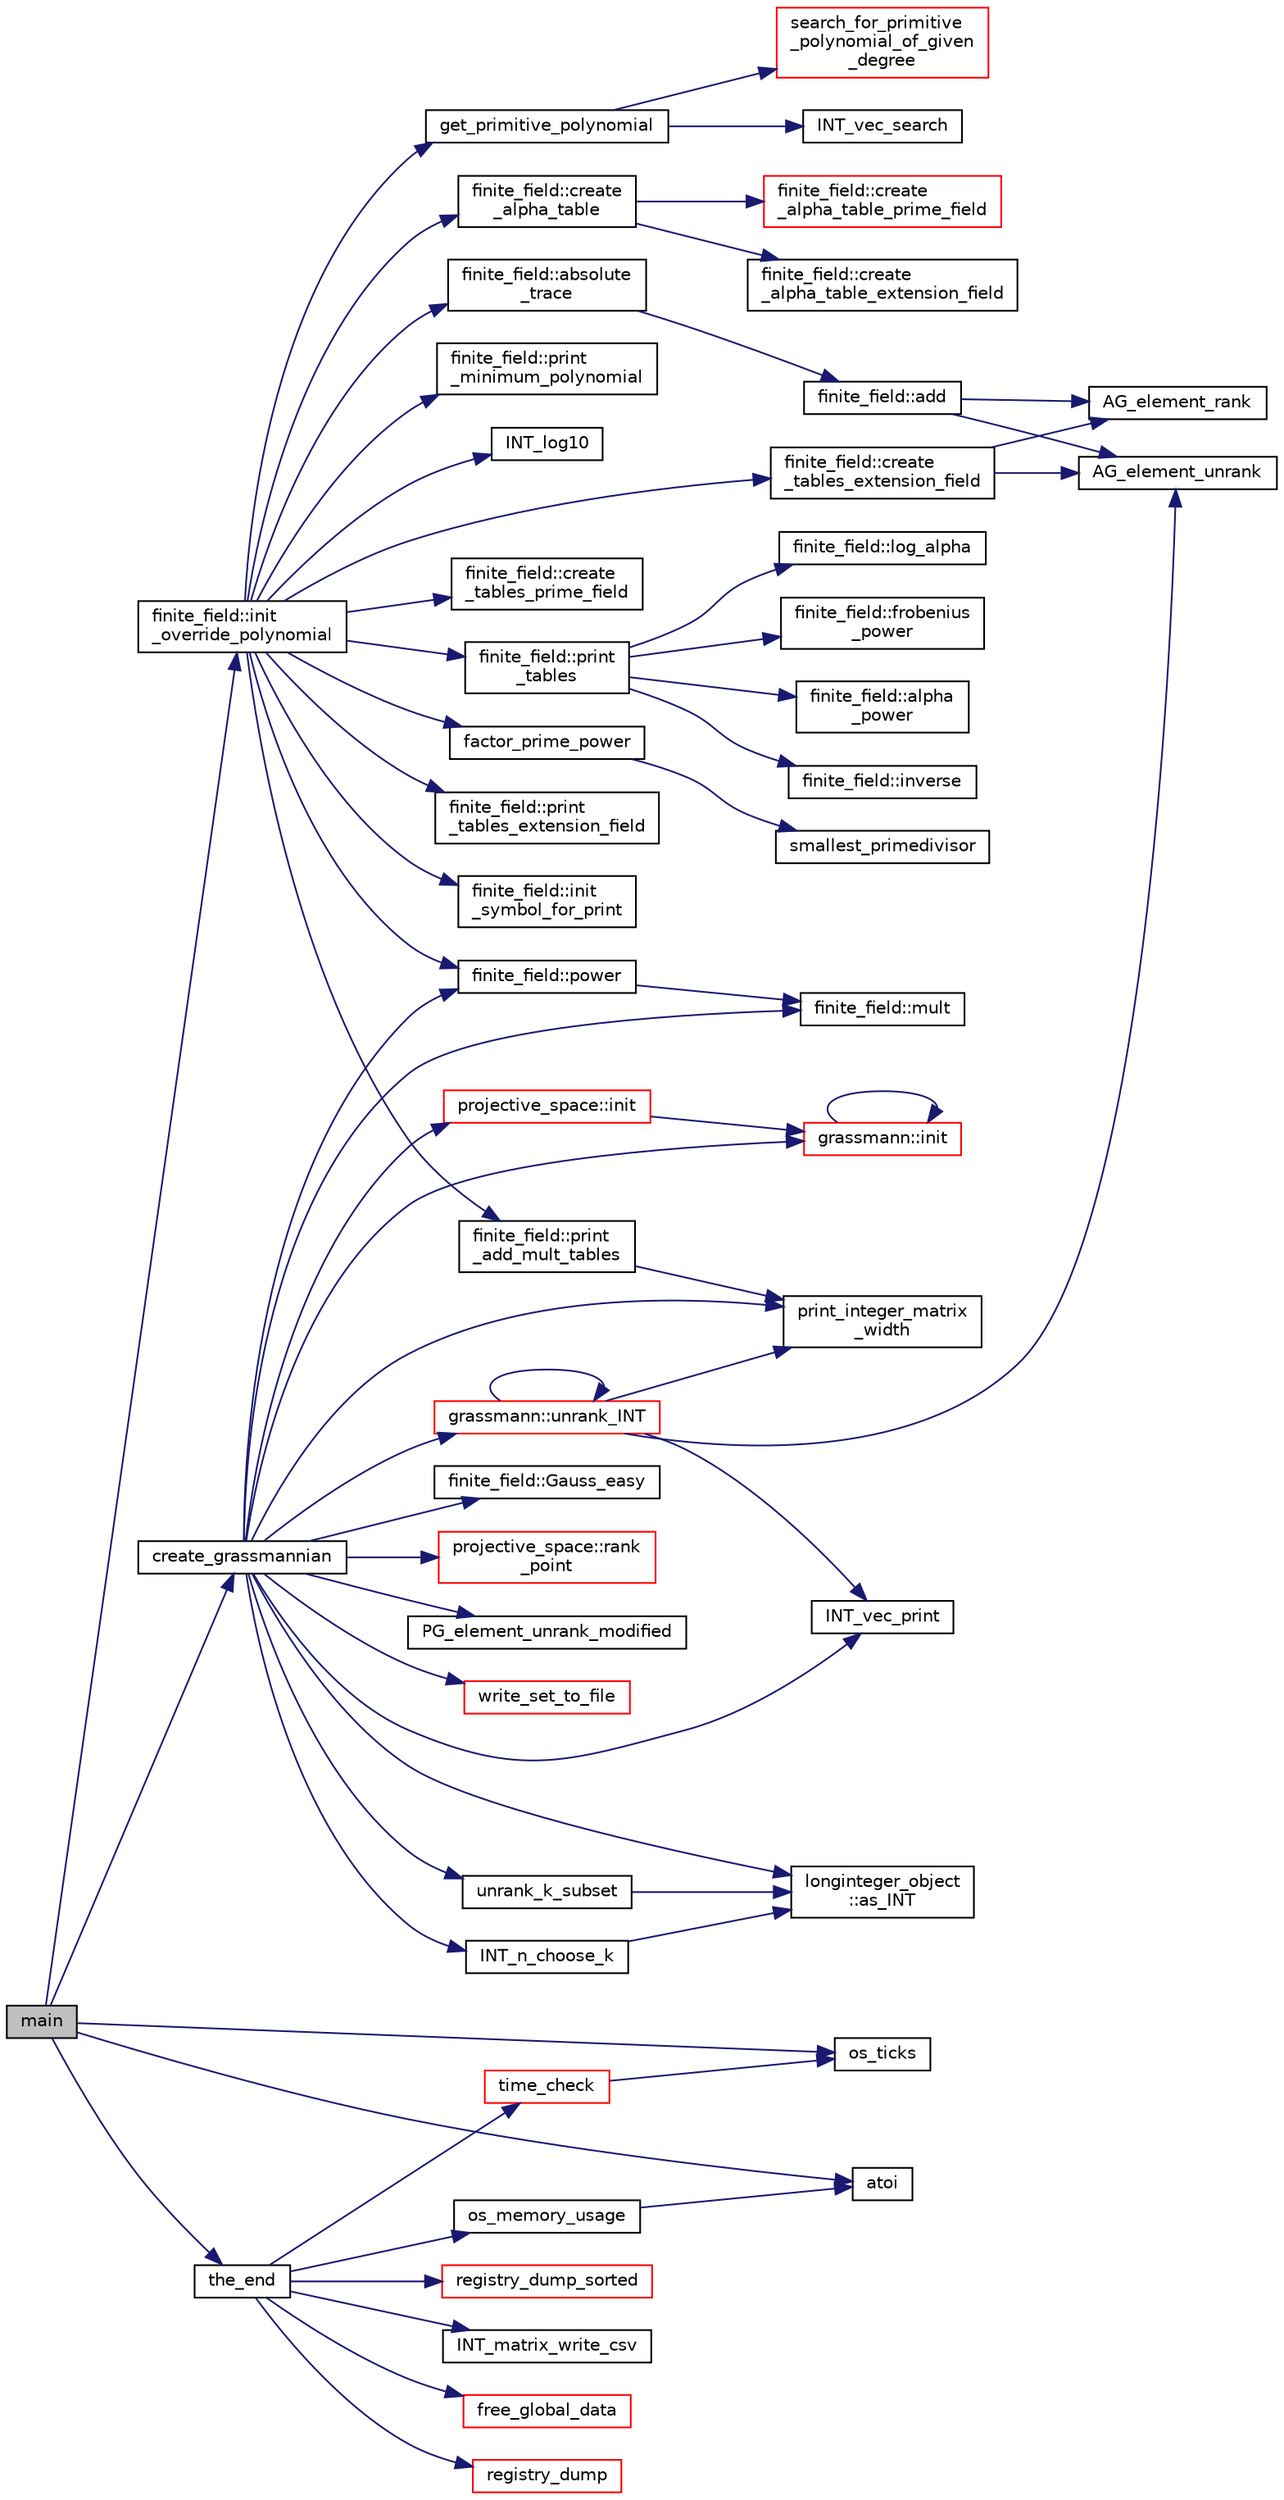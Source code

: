 digraph "main"
{
  edge [fontname="Helvetica",fontsize="10",labelfontname="Helvetica",labelfontsize="10"];
  node [fontname="Helvetica",fontsize="10",shape=record];
  rankdir="LR";
  Node46 [label="main",height=0.2,width=0.4,color="black", fillcolor="grey75", style="filled", fontcolor="black"];
  Node46 -> Node47 [color="midnightblue",fontsize="10",style="solid",fontname="Helvetica"];
  Node47 [label="os_ticks",height=0.2,width=0.4,color="black", fillcolor="white", style="filled",URL="$d5/db4/io__and__os_8h.html#a3da6d2b09e35d569adb7101dffcb5224"];
  Node46 -> Node48 [color="midnightblue",fontsize="10",style="solid",fontname="Helvetica"];
  Node48 [label="atoi",height=0.2,width=0.4,color="black", fillcolor="white", style="filled",URL="$d9/d60/discreta_8h.html#ad0ac71cbcb495289e474437d6b7d7fac"];
  Node46 -> Node49 [color="midnightblue",fontsize="10",style="solid",fontname="Helvetica"];
  Node49 [label="finite_field::init\l_override_polynomial",height=0.2,width=0.4,color="black", fillcolor="white", style="filled",URL="$df/d5a/classfinite__field.html#a39a40b052f326a05c5a1e6b13572f3e5"];
  Node49 -> Node50 [color="midnightblue",fontsize="10",style="solid",fontname="Helvetica"];
  Node50 [label="factor_prime_power",height=0.2,width=0.4,color="black", fillcolor="white", style="filled",URL="$de/dc5/algebra__and__number__theory_8h.html#af87166fad1e9b91458c714e90f8cd399"];
  Node50 -> Node51 [color="midnightblue",fontsize="10",style="solid",fontname="Helvetica"];
  Node51 [label="smallest_primedivisor",height=0.2,width=0.4,color="black", fillcolor="white", style="filled",URL="$df/dda/number__theory_8_c.html#a89238384b70e5f0f19ac179ca88d468d"];
  Node49 -> Node52 [color="midnightblue",fontsize="10",style="solid",fontname="Helvetica"];
  Node52 [label="finite_field::init\l_symbol_for_print",height=0.2,width=0.4,color="black", fillcolor="white", style="filled",URL="$df/d5a/classfinite__field.html#ac3ac8778d3162ccee0b3c5764127a92e"];
  Node49 -> Node53 [color="midnightblue",fontsize="10",style="solid",fontname="Helvetica"];
  Node53 [label="get_primitive_polynomial",height=0.2,width=0.4,color="black", fillcolor="white", style="filled",URL="$de/dc5/algebra__and__number__theory_8h.html#a208ece81c99403683f588d02defd74a7"];
  Node53 -> Node54 [color="midnightblue",fontsize="10",style="solid",fontname="Helvetica"];
  Node54 [label="INT_vec_search",height=0.2,width=0.4,color="black", fillcolor="white", style="filled",URL="$d5/de2/foundations_2data__structures_2data__structures_8h.html#ad103ef2316a1f671bdb68fd9cd9ba945"];
  Node53 -> Node55 [color="midnightblue",fontsize="10",style="solid",fontname="Helvetica"];
  Node55 [label="search_for_primitive\l_polynomial_of_given\l_degree",height=0.2,width=0.4,color="red", fillcolor="white", style="filled",URL="$da/da9/galois__global_8_c.html#a5f70384bd08b74ef6f9e0f8663d0f286"];
  Node49 -> Node57 [color="midnightblue",fontsize="10",style="solid",fontname="Helvetica"];
  Node57 [label="finite_field::print\l_minimum_polynomial",height=0.2,width=0.4,color="black", fillcolor="white", style="filled",URL="$df/d5a/classfinite__field.html#a6d58c4c06994e9637385ff69943f13cb"];
  Node49 -> Node58 [color="midnightblue",fontsize="10",style="solid",fontname="Helvetica"];
  Node58 [label="INT_log10",height=0.2,width=0.4,color="black", fillcolor="white", style="filled",URL="$de/dc5/algebra__and__number__theory_8h.html#a98bc0a6c562370a355165d2538dac250"];
  Node49 -> Node59 [color="midnightblue",fontsize="10",style="solid",fontname="Helvetica"];
  Node59 [label="finite_field::create\l_alpha_table",height=0.2,width=0.4,color="black", fillcolor="white", style="filled",URL="$df/d5a/classfinite__field.html#a33e052044b18cf8dc31e6fbffbb1f0db"];
  Node59 -> Node60 [color="midnightblue",fontsize="10",style="solid",fontname="Helvetica"];
  Node60 [label="finite_field::create\l_alpha_table_extension_field",height=0.2,width=0.4,color="black", fillcolor="white", style="filled",URL="$df/d5a/classfinite__field.html#ac7dea38ff2bb99e41863832e4a468947"];
  Node59 -> Node61 [color="midnightblue",fontsize="10",style="solid",fontname="Helvetica"];
  Node61 [label="finite_field::create\l_alpha_table_prime_field",height=0.2,width=0.4,color="red", fillcolor="white", style="filled",URL="$df/d5a/classfinite__field.html#a467585ef59e1cbd89735e517457fbedc"];
  Node49 -> Node63 [color="midnightblue",fontsize="10",style="solid",fontname="Helvetica"];
  Node63 [label="finite_field::create\l_tables_prime_field",height=0.2,width=0.4,color="black", fillcolor="white", style="filled",URL="$df/d5a/classfinite__field.html#a811a41cf0e334c7c05725afa19d79b7a"];
  Node49 -> Node64 [color="midnightblue",fontsize="10",style="solid",fontname="Helvetica"];
  Node64 [label="finite_field::create\l_tables_extension_field",height=0.2,width=0.4,color="black", fillcolor="white", style="filled",URL="$df/d5a/classfinite__field.html#ac5067ade796759e81d55cd3d434f8512"];
  Node64 -> Node65 [color="midnightblue",fontsize="10",style="solid",fontname="Helvetica"];
  Node65 [label="AG_element_unrank",height=0.2,width=0.4,color="black", fillcolor="white", style="filled",URL="$d4/d67/geometry_8h.html#a4a33b86c87b2879b97cfa1327abe2885"];
  Node64 -> Node66 [color="midnightblue",fontsize="10",style="solid",fontname="Helvetica"];
  Node66 [label="AG_element_rank",height=0.2,width=0.4,color="black", fillcolor="white", style="filled",URL="$d4/d67/geometry_8h.html#ab2ac908d07dd8038fd996e26bdc75c17"];
  Node49 -> Node67 [color="midnightblue",fontsize="10",style="solid",fontname="Helvetica"];
  Node67 [label="finite_field::print\l_add_mult_tables",height=0.2,width=0.4,color="black", fillcolor="white", style="filled",URL="$df/d5a/classfinite__field.html#ac4f687830f2953f9f7568c541e3e91c7"];
  Node67 -> Node68 [color="midnightblue",fontsize="10",style="solid",fontname="Helvetica"];
  Node68 [label="print_integer_matrix\l_width",height=0.2,width=0.4,color="black", fillcolor="white", style="filled",URL="$d5/db4/io__and__os_8h.html#aa78f3e73fc2179251bd15adbcc31573f"];
  Node49 -> Node69 [color="midnightblue",fontsize="10",style="solid",fontname="Helvetica"];
  Node69 [label="finite_field::power",height=0.2,width=0.4,color="black", fillcolor="white", style="filled",URL="$df/d5a/classfinite__field.html#a0437871b8f775f0b2d589188d9ad7e61"];
  Node69 -> Node70 [color="midnightblue",fontsize="10",style="solid",fontname="Helvetica"];
  Node70 [label="finite_field::mult",height=0.2,width=0.4,color="black", fillcolor="white", style="filled",URL="$df/d5a/classfinite__field.html#a24fb5917aa6d4d656fd855b7f44a13b0"];
  Node49 -> Node71 [color="midnightblue",fontsize="10",style="solid",fontname="Helvetica"];
  Node71 [label="finite_field::absolute\l_trace",height=0.2,width=0.4,color="black", fillcolor="white", style="filled",URL="$df/d5a/classfinite__field.html#a7c479f80ec77e646db13d175fb29325f"];
  Node71 -> Node72 [color="midnightblue",fontsize="10",style="solid",fontname="Helvetica"];
  Node72 [label="finite_field::add",height=0.2,width=0.4,color="black", fillcolor="white", style="filled",URL="$df/d5a/classfinite__field.html#a8f12328a27500f3c7be0c849ebbc9d14"];
  Node72 -> Node65 [color="midnightblue",fontsize="10",style="solid",fontname="Helvetica"];
  Node72 -> Node66 [color="midnightblue",fontsize="10",style="solid",fontname="Helvetica"];
  Node49 -> Node73 [color="midnightblue",fontsize="10",style="solid",fontname="Helvetica"];
  Node73 [label="finite_field::print\l_tables_extension_field",height=0.2,width=0.4,color="black", fillcolor="white", style="filled",URL="$df/d5a/classfinite__field.html#a026b98a814f71c1bfbd6905abb295ee8"];
  Node49 -> Node74 [color="midnightblue",fontsize="10",style="solid",fontname="Helvetica"];
  Node74 [label="finite_field::print\l_tables",height=0.2,width=0.4,color="black", fillcolor="white", style="filled",URL="$df/d5a/classfinite__field.html#aa0bddbd3f44fb6012a198bfc3d0551fc"];
  Node74 -> Node75 [color="midnightblue",fontsize="10",style="solid",fontname="Helvetica"];
  Node75 [label="finite_field::inverse",height=0.2,width=0.4,color="black", fillcolor="white", style="filled",URL="$df/d5a/classfinite__field.html#a69f2a12c01e70b7ce2d115c5221c9cdd"];
  Node74 -> Node76 [color="midnightblue",fontsize="10",style="solid",fontname="Helvetica"];
  Node76 [label="finite_field::log_alpha",height=0.2,width=0.4,color="black", fillcolor="white", style="filled",URL="$df/d5a/classfinite__field.html#a446a83ae0d281ddf44215626f0097305"];
  Node74 -> Node77 [color="midnightblue",fontsize="10",style="solid",fontname="Helvetica"];
  Node77 [label="finite_field::frobenius\l_power",height=0.2,width=0.4,color="black", fillcolor="white", style="filled",URL="$df/d5a/classfinite__field.html#aec23e43aaefc0ed601cdfa3139496a92"];
  Node74 -> Node78 [color="midnightblue",fontsize="10",style="solid",fontname="Helvetica"];
  Node78 [label="finite_field::alpha\l_power",height=0.2,width=0.4,color="black", fillcolor="white", style="filled",URL="$df/d5a/classfinite__field.html#aa1d31b58f7fe2798e20f74890ae29c51"];
  Node46 -> Node79 [color="midnightblue",fontsize="10",style="solid",fontname="Helvetica"];
  Node79 [label="create_grassmannian",height=0.2,width=0.4,color="black", fillcolor="white", style="filled",URL="$d9/d3a/make__grassmannian_8_c.html#adabd515cf859c5600117fe5be3e5e868"];
  Node79 -> Node80 [color="midnightblue",fontsize="10",style="solid",fontname="Helvetica"];
  Node80 [label="INT_n_choose_k",height=0.2,width=0.4,color="black", fillcolor="white", style="filled",URL="$d2/d7c/combinatorics_8_c.html#aa74adc702e59feadb839f44c0aaec8f6"];
  Node80 -> Node81 [color="midnightblue",fontsize="10",style="solid",fontname="Helvetica"];
  Node81 [label="longinteger_object\l::as_INT",height=0.2,width=0.4,color="black", fillcolor="white", style="filled",URL="$dd/d7e/classlonginteger__object.html#afb992d4679a6741acc63c8bcba27971e"];
  Node79 -> Node82 [color="midnightblue",fontsize="10",style="solid",fontname="Helvetica"];
  Node82 [label="projective_space::init",height=0.2,width=0.4,color="red", fillcolor="white", style="filled",URL="$d2/d17/classprojective__space.html#a8a1efa40df92744519365f82e4740dab"];
  Node82 -> Node83 [color="midnightblue",fontsize="10",style="solid",fontname="Helvetica"];
  Node83 [label="grassmann::init",height=0.2,width=0.4,color="red", fillcolor="white", style="filled",URL="$df/d02/classgrassmann.html#a2e8cf7b9f203254493d7c2607c17d498"];
  Node83 -> Node83 [color="midnightblue",fontsize="10",style="solid",fontname="Helvetica"];
  Node79 -> Node83 [color="midnightblue",fontsize="10",style="solid",fontname="Helvetica"];
  Node79 -> Node81 [color="midnightblue",fontsize="10",style="solid",fontname="Helvetica"];
  Node79 -> Node94 [color="midnightblue",fontsize="10",style="solid",fontname="Helvetica"];
  Node94 [label="grassmann::unrank_INT",height=0.2,width=0.4,color="red", fillcolor="white", style="filled",URL="$df/d02/classgrassmann.html#a32079405b95a6da2ba1420567d762d64"];
  Node94 -> Node65 [color="midnightblue",fontsize="10",style="solid",fontname="Helvetica"];
  Node94 -> Node89 [color="midnightblue",fontsize="10",style="solid",fontname="Helvetica"];
  Node89 [label="INT_vec_print",height=0.2,width=0.4,color="black", fillcolor="white", style="filled",URL="$df/dbf/sajeeb_8_c.html#a79a5901af0b47dd0d694109543c027fe"];
  Node94 -> Node94 [color="midnightblue",fontsize="10",style="solid",fontname="Helvetica"];
  Node94 -> Node68 [color="midnightblue",fontsize="10",style="solid",fontname="Helvetica"];
  Node79 -> Node68 [color="midnightblue",fontsize="10",style="solid",fontname="Helvetica"];
  Node79 -> Node111 [color="midnightblue",fontsize="10",style="solid",fontname="Helvetica"];
  Node111 [label="unrank_k_subset",height=0.2,width=0.4,color="black", fillcolor="white", style="filled",URL="$d2/d7c/combinatorics_8_c.html#a709dbec12f4da5bb02b9352d45a2c77d"];
  Node111 -> Node81 [color="midnightblue",fontsize="10",style="solid",fontname="Helvetica"];
  Node79 -> Node89 [color="midnightblue",fontsize="10",style="solid",fontname="Helvetica"];
  Node79 -> Node112 [color="midnightblue",fontsize="10",style="solid",fontname="Helvetica"];
  Node112 [label="finite_field::Gauss_easy",height=0.2,width=0.4,color="black", fillcolor="white", style="filled",URL="$df/d5a/classfinite__field.html#a32761bf6c4a41f24b7193352127db8e7"];
  Node79 -> Node70 [color="midnightblue",fontsize="10",style="solid",fontname="Helvetica"];
  Node79 -> Node113 [color="midnightblue",fontsize="10",style="solid",fontname="Helvetica"];
  Node113 [label="projective_space::rank\l_point",height=0.2,width=0.4,color="red", fillcolor="white", style="filled",URL="$d2/d17/classprojective__space.html#ae99e357b4a0ada3d5dcd07e13e65326a"];
  Node79 -> Node88 [color="midnightblue",fontsize="10",style="solid",fontname="Helvetica"];
  Node88 [label="PG_element_unrank_modified",height=0.2,width=0.4,color="black", fillcolor="white", style="filled",URL="$d4/d67/geometry_8h.html#a83ae9b605d496f6a90345303f6efae64"];
  Node79 -> Node69 [color="midnightblue",fontsize="10",style="solid",fontname="Helvetica"];
  Node79 -> Node114 [color="midnightblue",fontsize="10",style="solid",fontname="Helvetica"];
  Node114 [label="write_set_to_file",height=0.2,width=0.4,color="red", fillcolor="white", style="filled",URL="$d5/db4/io__and__os_8h.html#a3d2767f53fed9a2dacf580e0b2d4b961"];
  Node46 -> Node116 [color="midnightblue",fontsize="10",style="solid",fontname="Helvetica"];
  Node116 [label="the_end",height=0.2,width=0.4,color="black", fillcolor="white", style="filled",URL="$d9/d60/discreta_8h.html#a3ebbd3ccb665a9f78deaa7408577b60c"];
  Node116 -> Node117 [color="midnightblue",fontsize="10",style="solid",fontname="Helvetica"];
  Node117 [label="free_global_data",height=0.2,width=0.4,color="red", fillcolor="white", style="filled",URL="$d3/dfb/discreta__global_8_c.html#a6bd9eb050090f8cf1e92db88a459cc28"];
  Node116 -> Node120 [color="midnightblue",fontsize="10",style="solid",fontname="Helvetica"];
  Node120 [label="registry_dump",height=0.2,width=0.4,color="red", fillcolor="white", style="filled",URL="$d5/db4/io__and__os_8h.html#a8ad65cbe10865661e8bafd6be2164955"];
  Node116 -> Node128 [color="midnightblue",fontsize="10",style="solid",fontname="Helvetica"];
  Node128 [label="registry_dump_sorted",height=0.2,width=0.4,color="red", fillcolor="white", style="filled",URL="$d5/db4/io__and__os_8h.html#aa28c9ee8650332ad2d526d5eb4fae48e"];
  Node116 -> Node136 [color="midnightblue",fontsize="10",style="solid",fontname="Helvetica"];
  Node136 [label="time_check",height=0.2,width=0.4,color="red", fillcolor="white", style="filled",URL="$d9/d60/discreta_8h.html#a04d64356f0c7cb798e55daec998c527e"];
  Node136 -> Node47 [color="midnightblue",fontsize="10",style="solid",fontname="Helvetica"];
  Node116 -> Node140 [color="midnightblue",fontsize="10",style="solid",fontname="Helvetica"];
  Node140 [label="os_memory_usage",height=0.2,width=0.4,color="black", fillcolor="white", style="filled",URL="$d5/db4/io__and__os_8h.html#a5d6ab4b80c58e5d8bdb0fd1625709d0b"];
  Node140 -> Node48 [color="midnightblue",fontsize="10",style="solid",fontname="Helvetica"];
  Node116 -> Node141 [color="midnightblue",fontsize="10",style="solid",fontname="Helvetica"];
  Node141 [label="INT_matrix_write_csv",height=0.2,width=0.4,color="black", fillcolor="white", style="filled",URL="$d5/db4/io__and__os_8h.html#a57604af509e1d43e918fd38e5f4ee96f"];
}
